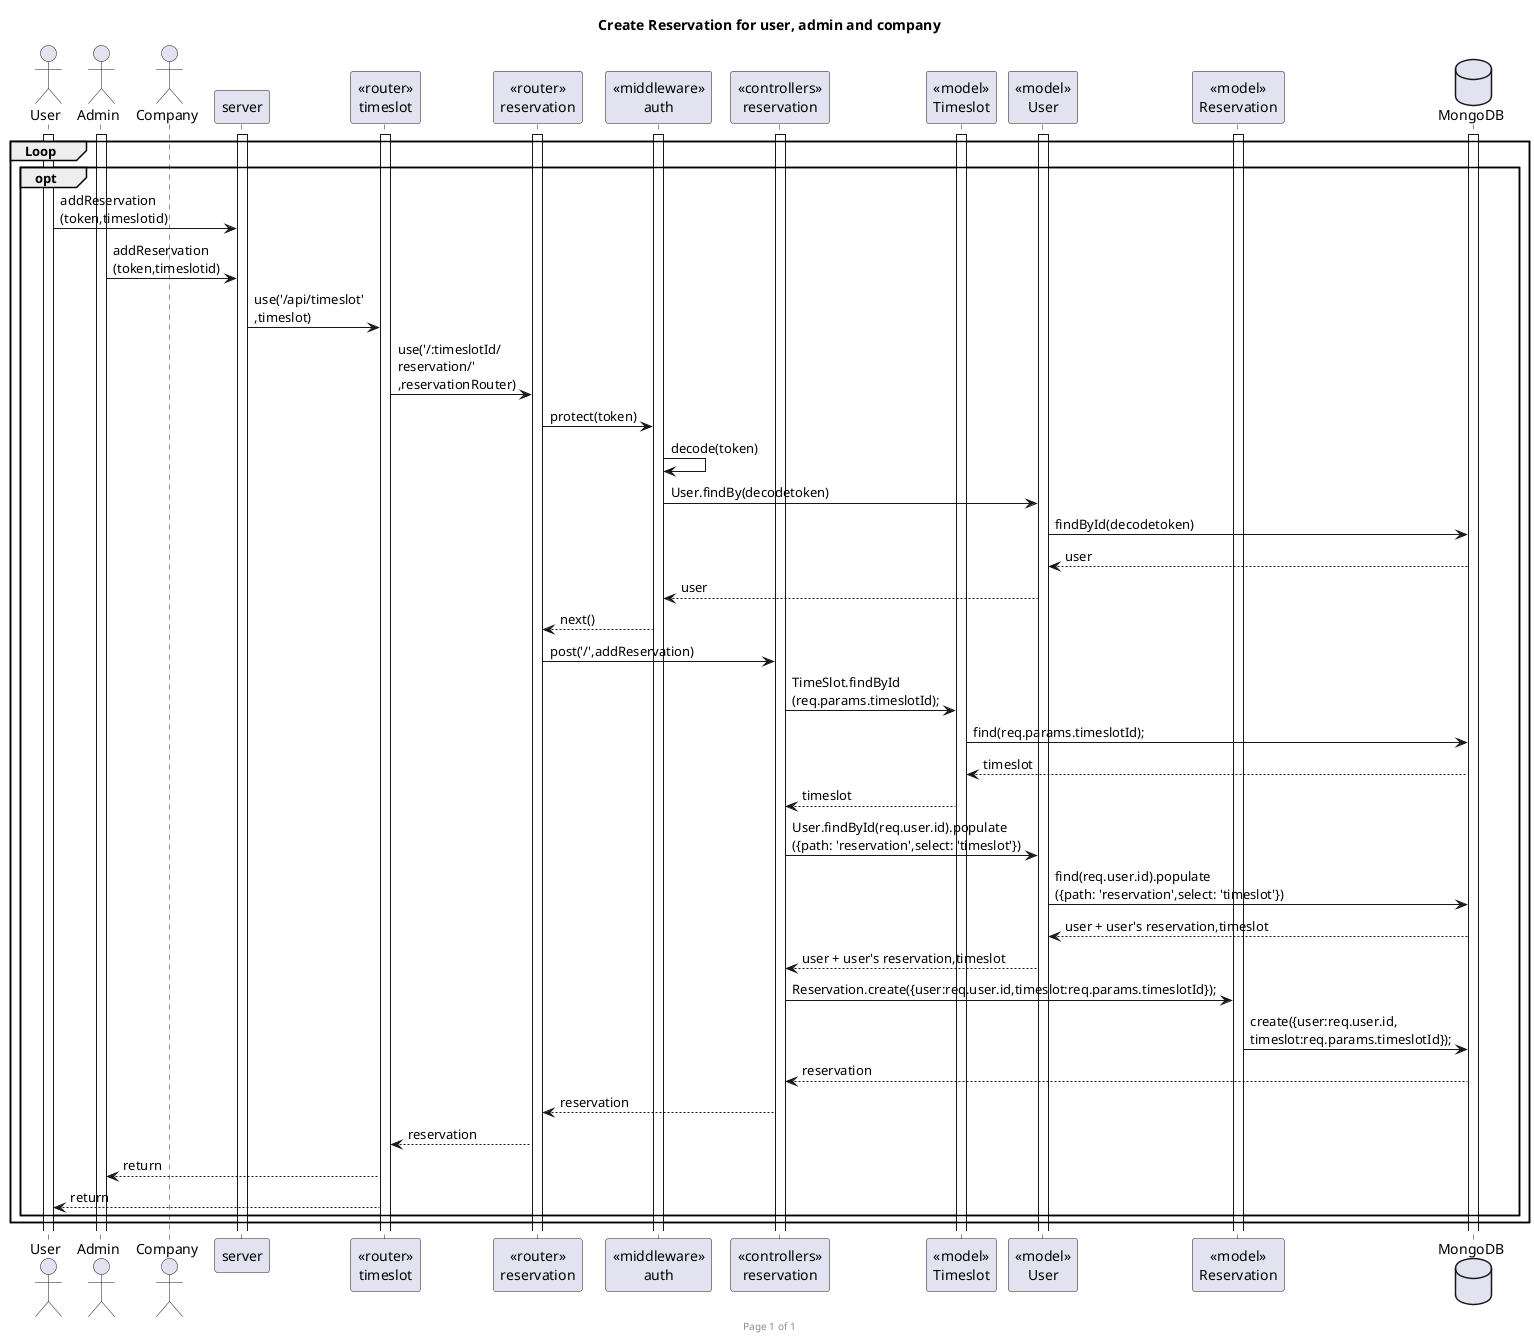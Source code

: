 @startuml

footer Page %page% of %lastpage%
title "Create Reservation for user, admin and company"

actor "User" as user
actor "Admin" as admin
actor "Company" as company
participant "server" as server
participant "<<router>>\ntimeslot" as routerTime
participant "<<router>>\nreservation" as routerReserv
participant "<<middleware>>\nauth" as middleAuth
participant "<<controllers>>\nreservation" as controllersReserv
participant "<<model>>\nTimeslot" as modelTimeslot
participant "<<model>>\nUser" as modelUser
participant "<<model>>\nReservation" as modelReserv
database "MongoDB" as mongoDB

group Loop
    'get reservations for user
    group opt 
        activate user
        activate server
        activate routerTime
        activate routerReserv
        activate middleAuth
        activate controllersReserv
        activate modelUser
        activate modelReserv
        activate mongoDB
        activate admin
        activate modelTimeslot
        user->server :addReservation\n(token,timeslotid)
        admin -> server :addReservation\n(token,timeslotid)
        server->routerTime :use('/api/timeslot'\n,timeslot)
        routerTime->routerReserv : use('/:timeslotId/\nreservation/'\n,reservationRouter)
        routerReserv -> middleAuth : protect(token)
        middleAuth -> middleAuth : decode(token)
        middleAuth -> modelUser : User.findBy(decodetoken)
        modelUser -> mongoDB : findById(decodetoken)

        modelUser <-- mongoDB : user
        middleAuth <-- modelUser : user
        routerReserv <-- middleAuth : next()

        routerReserv -> controllersReserv : post('/',addReservation)
        controllersReserv -> modelTimeslot :  TimeSlot.findById\n(req.params.timeslotId);
        modelTimeslot -> mongoDB :  find(req.params.timeslotId);

        modelTimeslot <-- mongoDB : timeslot
        controllersReserv <-- modelTimeslot : timeslot

        controllersReserv -> modelUser : User.findById(req.user.id).populate\n({path: 'reservation',select: 'timeslot'})
        modelUser -> mongoDB : find(req.user.id).populate\n({path: 'reservation',select: 'timeslot'})

        modelUser <-- mongoDB : user + user's reservation,timeslot
        controllersReserv <-- modelUser : user + user's reservation,timeslot

        ' controllersReserv -> controllersReserv : loop inside user's reservation\nto check if user have already \nreserved this timeslot, if not continue
        ' controllersReserv -> controllersReserv : if(timeslot.reservation.length < timeslot.capacity)\n(check if timeslot's reservation amount \nhaven't exceed its capacity)
        ' controllersReserv -> controllersReserv : if(ThisUser.reservation.length < 3)\n(check that user doesn't have more than 3 reservation)
        
        controllersReserv -> modelReserv : Reservation.create({user:req.user.id,timeslot:req.params.timeslotId});
        modelReserv -> mongoDB : create({user:req.user.id,\ntimeslot:req.params.timeslotId});

        controllersReserv <-- mongoDB : reservation
        routerReserv <-- controllersReserv : reservation
        routerTime <-- routerReserv : reservation
        admin <-- routerTime : return
        user <-- routerTime : return
    end
end

@enduml



